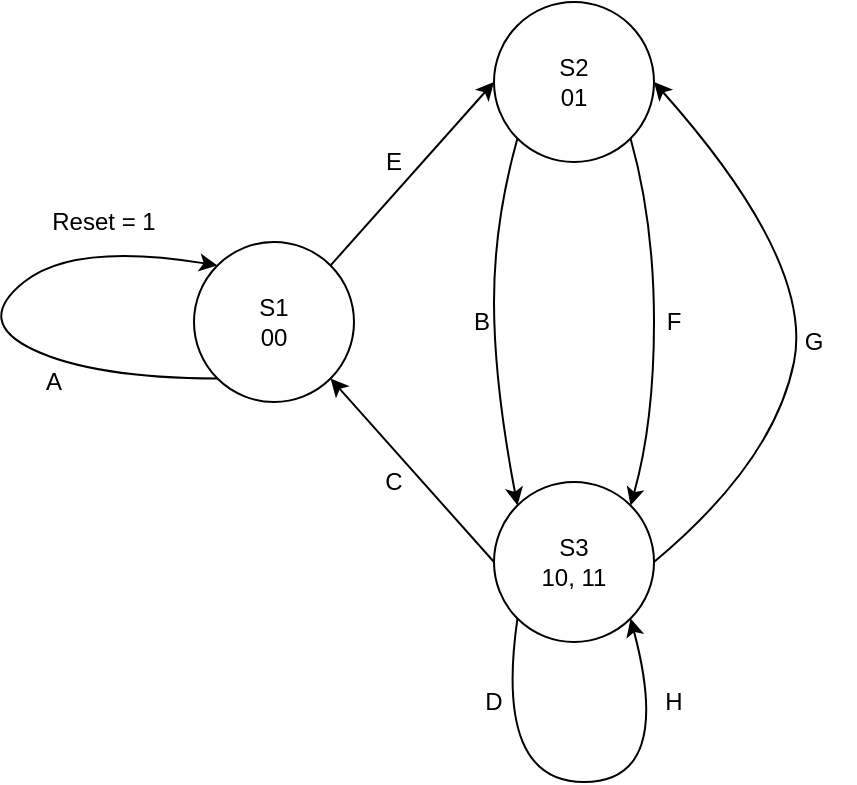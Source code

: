 <mxfile version="14.9.3" type="github">
  <diagram id="C-7tNQ_N4_b1-dk2Wrcu" name="Page-1">
    <mxGraphModel dx="1422" dy="794" grid="1" gridSize="10" guides="1" tooltips="1" connect="1" arrows="1" fold="1" page="1" pageScale="1" pageWidth="827" pageHeight="1169" math="0" shadow="0">
      <root>
        <mxCell id="0" />
        <mxCell id="1" parent="0" />
        <mxCell id="D_FhzLH3Djtemi2Q1kd9-1" value="S1&lt;br&gt;00" style="ellipse;whiteSpace=wrap;html=1;aspect=fixed;" vertex="1" parent="1">
          <mxGeometry x="250" y="280" width="80" height="80" as="geometry" />
        </mxCell>
        <mxCell id="D_FhzLH3Djtemi2Q1kd9-2" value="S2&lt;br&gt;01" style="ellipse;whiteSpace=wrap;html=1;aspect=fixed;" vertex="1" parent="1">
          <mxGeometry x="400" y="160" width="80" height="80" as="geometry" />
        </mxCell>
        <mxCell id="D_FhzLH3Djtemi2Q1kd9-3" value="S3&lt;br&gt;10, 11" style="ellipse;whiteSpace=wrap;html=1;aspect=fixed;" vertex="1" parent="1">
          <mxGeometry x="400" y="400" width="80" height="80" as="geometry" />
        </mxCell>
        <mxCell id="D_FhzLH3Djtemi2Q1kd9-4" value="" style="endArrow=classic;html=1;exitX=1;exitY=0;exitDx=0;exitDy=0;entryX=0;entryY=0.5;entryDx=0;entryDy=0;" edge="1" parent="1" source="D_FhzLH3Djtemi2Q1kd9-1" target="D_FhzLH3Djtemi2Q1kd9-2">
          <mxGeometry width="50" height="50" relative="1" as="geometry">
            <mxPoint x="210" y="230" as="sourcePoint" />
            <mxPoint x="260" y="180" as="targetPoint" />
          </mxGeometry>
        </mxCell>
        <mxCell id="D_FhzLH3Djtemi2Q1kd9-5" value="" style="endArrow=classic;html=1;exitX=0;exitY=0.5;exitDx=0;exitDy=0;entryX=1;entryY=1;entryDx=0;entryDy=0;" edge="1" parent="1" source="D_FhzLH3Djtemi2Q1kd9-3" target="D_FhzLH3Djtemi2Q1kd9-1">
          <mxGeometry width="50" height="50" relative="1" as="geometry">
            <mxPoint x="300" y="450" as="sourcePoint" />
            <mxPoint x="350" y="400" as="targetPoint" />
          </mxGeometry>
        </mxCell>
        <mxCell id="D_FhzLH3Djtemi2Q1kd9-6" value="" style="curved=1;endArrow=classic;html=1;exitX=1;exitY=0.5;exitDx=0;exitDy=0;entryX=1;entryY=0.5;entryDx=0;entryDy=0;" edge="1" parent="1" source="D_FhzLH3Djtemi2Q1kd9-3" target="D_FhzLH3Djtemi2Q1kd9-2">
          <mxGeometry width="50" height="50" relative="1" as="geometry">
            <mxPoint x="540" y="360" as="sourcePoint" />
            <mxPoint x="590" y="310" as="targetPoint" />
            <Array as="points">
              <mxPoint x="540" y="390" />
              <mxPoint x="560" y="290" />
            </Array>
          </mxGeometry>
        </mxCell>
        <mxCell id="D_FhzLH3Djtemi2Q1kd9-7" value="" style="curved=1;endArrow=classic;html=1;exitX=1;exitY=1;exitDx=0;exitDy=0;entryX=1;entryY=0;entryDx=0;entryDy=0;" edge="1" parent="1" source="D_FhzLH3Djtemi2Q1kd9-2" target="D_FhzLH3Djtemi2Q1kd9-3">
          <mxGeometry width="50" height="50" relative="1" as="geometry">
            <mxPoint x="440" y="340" as="sourcePoint" />
            <mxPoint x="490" y="290" as="targetPoint" />
            <Array as="points">
              <mxPoint x="480" y="270" />
              <mxPoint x="480" y="370" />
            </Array>
          </mxGeometry>
        </mxCell>
        <mxCell id="D_FhzLH3Djtemi2Q1kd9-8" value="" style="curved=1;endArrow=classic;html=1;exitX=0;exitY=1;exitDx=0;exitDy=0;entryX=0;entryY=0;entryDx=0;entryDy=0;" edge="1" parent="1" source="D_FhzLH3Djtemi2Q1kd9-2" target="D_FhzLH3Djtemi2Q1kd9-3">
          <mxGeometry width="50" height="50" relative="1" as="geometry">
            <mxPoint x="390" y="340" as="sourcePoint" />
            <mxPoint x="440" y="290" as="targetPoint" />
            <Array as="points">
              <mxPoint x="400" y="270" />
              <mxPoint x="400" y="350" />
            </Array>
          </mxGeometry>
        </mxCell>
        <mxCell id="D_FhzLH3Djtemi2Q1kd9-9" value="" style="curved=1;endArrow=classic;html=1;exitX=0;exitY=1;exitDx=0;exitDy=0;entryX=0;entryY=0;entryDx=0;entryDy=0;" edge="1" parent="1" source="D_FhzLH3Djtemi2Q1kd9-1" target="D_FhzLH3Djtemi2Q1kd9-1">
          <mxGeometry width="50" height="50" relative="1" as="geometry">
            <mxPoint x="150" y="330" as="sourcePoint" />
            <mxPoint x="200" y="280" as="targetPoint" />
            <Array as="points">
              <mxPoint x="200" y="348" />
              <mxPoint x="140" y="320" />
              <mxPoint x="190" y="280" />
            </Array>
          </mxGeometry>
        </mxCell>
        <mxCell id="D_FhzLH3Djtemi2Q1kd9-10" value="" style="curved=1;endArrow=classic;html=1;exitX=0;exitY=1;exitDx=0;exitDy=0;entryX=1;entryY=1;entryDx=0;entryDy=0;" edge="1" parent="1" source="D_FhzLH3Djtemi2Q1kd9-3" target="D_FhzLH3Djtemi2Q1kd9-3">
          <mxGeometry width="50" height="50" relative="1" as="geometry">
            <mxPoint x="390" y="560" as="sourcePoint" />
            <mxPoint x="580" y="610" as="targetPoint" />
            <Array as="points">
              <mxPoint x="400" y="550" />
              <mxPoint x="490" y="550" />
            </Array>
          </mxGeometry>
        </mxCell>
        <mxCell id="D_FhzLH3Djtemi2Q1kd9-11" value="A" style="text;html=1;strokeColor=none;fillColor=none;align=center;verticalAlign=middle;whiteSpace=wrap;rounded=0;" vertex="1" parent="1">
          <mxGeometry x="160" y="340" width="40" height="20" as="geometry" />
        </mxCell>
        <mxCell id="D_FhzLH3Djtemi2Q1kd9-12" value="B" style="text;html=1;strokeColor=none;fillColor=none;align=center;verticalAlign=middle;whiteSpace=wrap;rounded=0;" vertex="1" parent="1">
          <mxGeometry x="374" y="310" width="40" height="20" as="geometry" />
        </mxCell>
        <mxCell id="D_FhzLH3Djtemi2Q1kd9-13" value="C" style="text;html=1;strokeColor=none;fillColor=none;align=center;verticalAlign=middle;whiteSpace=wrap;rounded=0;" vertex="1" parent="1">
          <mxGeometry x="330" y="390" width="40" height="20" as="geometry" />
        </mxCell>
        <mxCell id="D_FhzLH3Djtemi2Q1kd9-14" value="D" style="text;html=1;strokeColor=none;fillColor=none;align=center;verticalAlign=middle;whiteSpace=wrap;rounded=0;" vertex="1" parent="1">
          <mxGeometry x="380" y="500" width="40" height="20" as="geometry" />
        </mxCell>
        <mxCell id="D_FhzLH3Djtemi2Q1kd9-15" value="E" style="text;html=1;strokeColor=none;fillColor=none;align=center;verticalAlign=middle;whiteSpace=wrap;rounded=0;" vertex="1" parent="1">
          <mxGeometry x="330" y="230" width="40" height="20" as="geometry" />
        </mxCell>
        <mxCell id="D_FhzLH3Djtemi2Q1kd9-16" value="F" style="text;html=1;strokeColor=none;fillColor=none;align=center;verticalAlign=middle;whiteSpace=wrap;rounded=0;" vertex="1" parent="1">
          <mxGeometry x="470" y="310" width="40" height="20" as="geometry" />
        </mxCell>
        <mxCell id="D_FhzLH3Djtemi2Q1kd9-17" value="G" style="text;html=1;strokeColor=none;fillColor=none;align=center;verticalAlign=middle;whiteSpace=wrap;rounded=0;" vertex="1" parent="1">
          <mxGeometry x="540" y="320" width="40" height="20" as="geometry" />
        </mxCell>
        <mxCell id="D_FhzLH3Djtemi2Q1kd9-18" value="H" style="text;html=1;strokeColor=none;fillColor=none;align=center;verticalAlign=middle;whiteSpace=wrap;rounded=0;" vertex="1" parent="1">
          <mxGeometry x="470" y="500" width="40" height="20" as="geometry" />
        </mxCell>
        <mxCell id="D_FhzLH3Djtemi2Q1kd9-19" value="Reset = 1" style="text;html=1;strokeColor=none;fillColor=none;align=center;verticalAlign=middle;whiteSpace=wrap;rounded=0;" vertex="1" parent="1">
          <mxGeometry x="170" y="260" width="70" height="20" as="geometry" />
        </mxCell>
      </root>
    </mxGraphModel>
  </diagram>
</mxfile>
